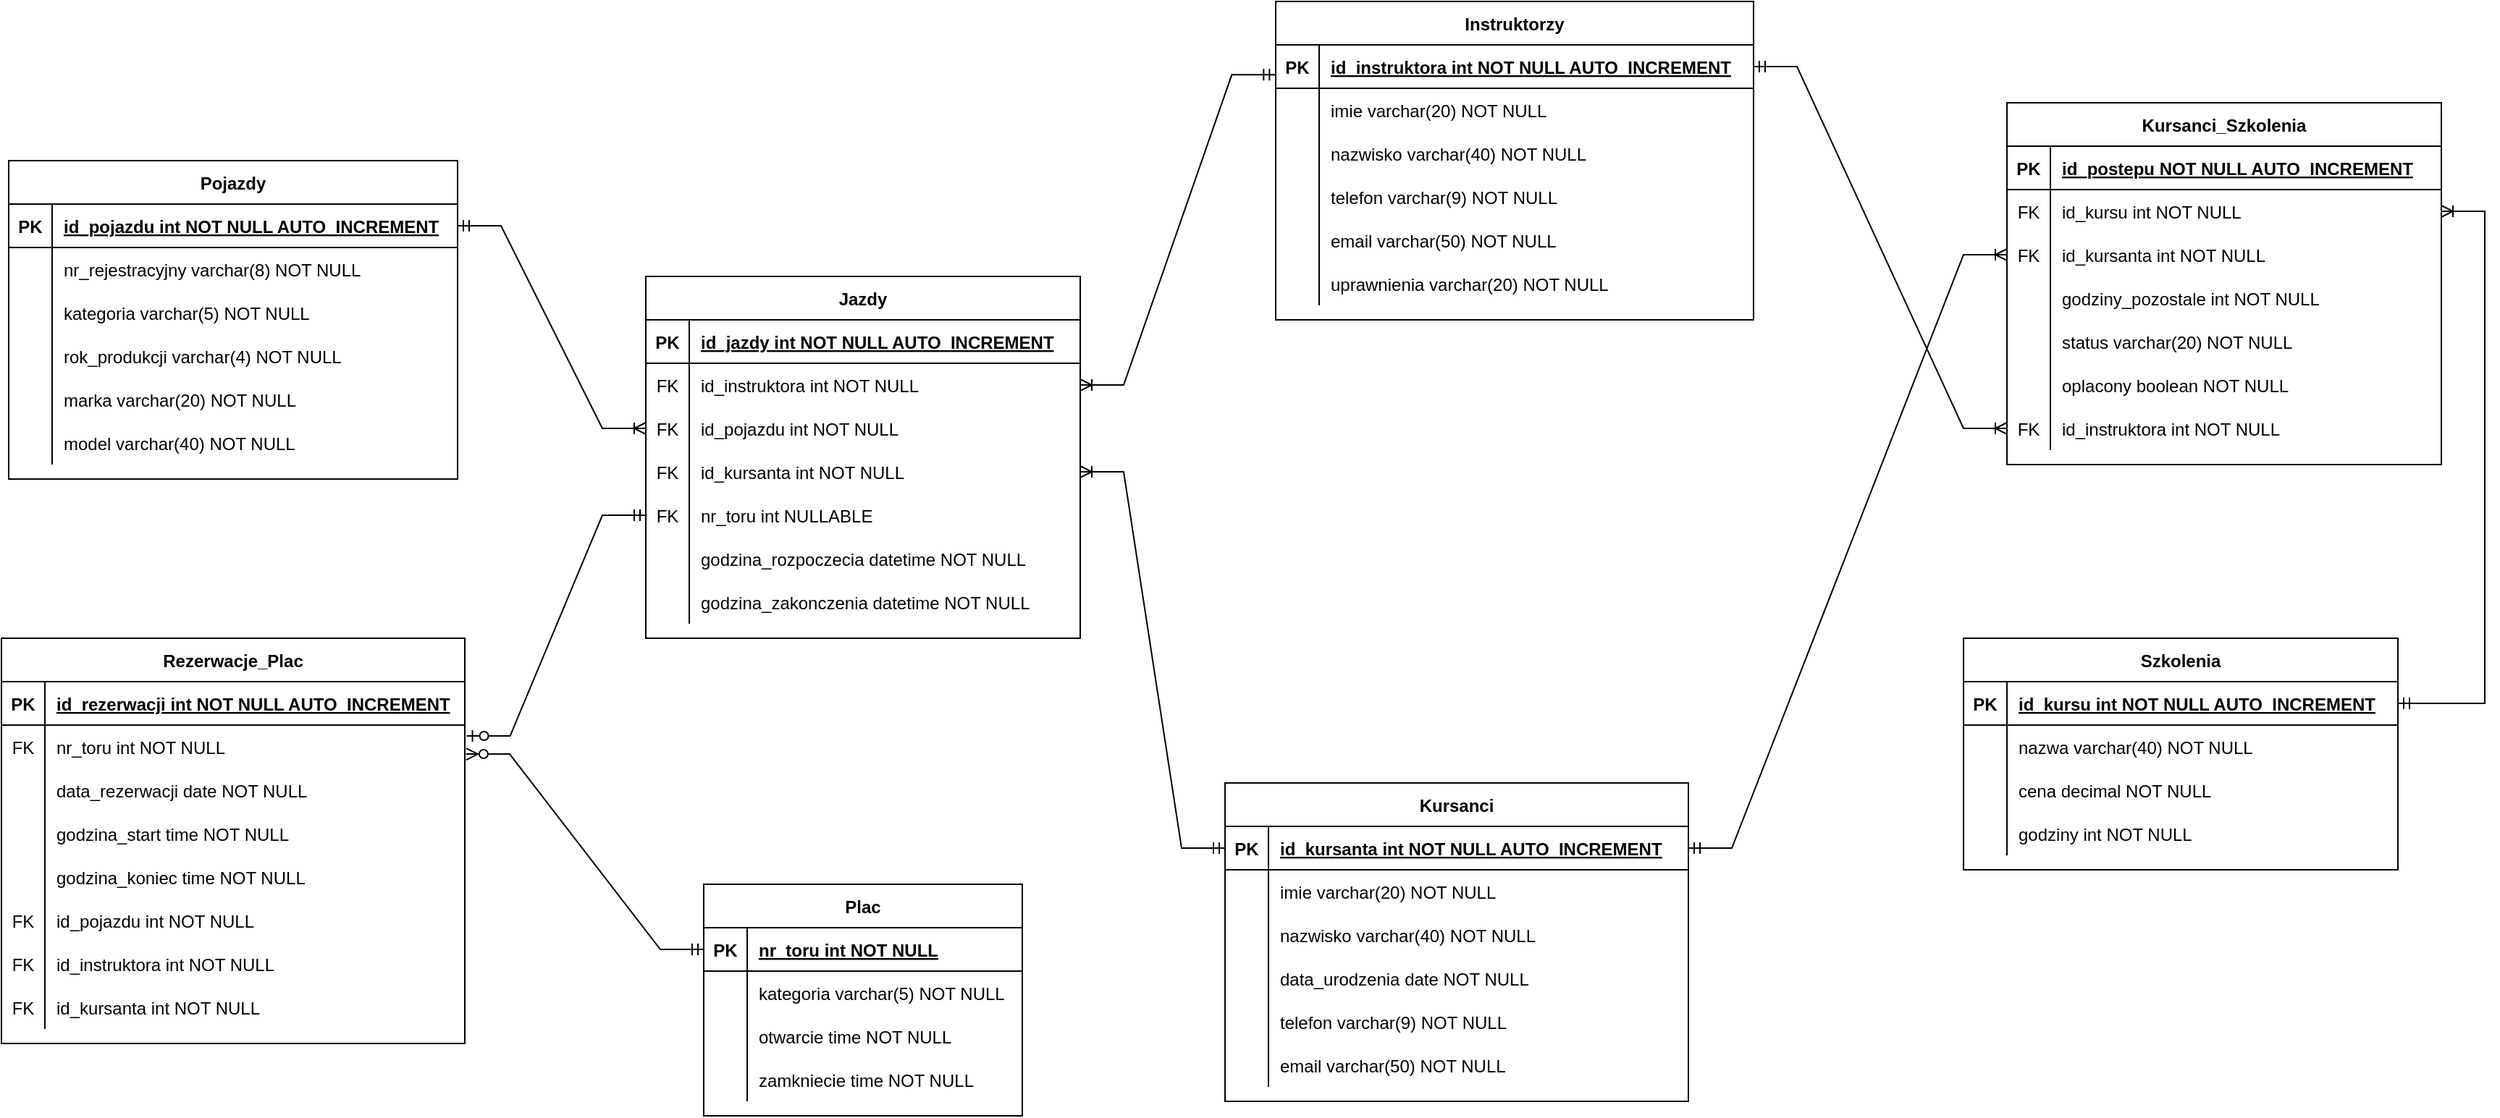 <mxfile version="24.8.3">
  <diagram id="R2lEEEUBdFMjLlhIrx00" name="Page-1">
    <mxGraphModel dx="1850" dy="531" grid="1" gridSize="10" guides="1" tooltips="1" connect="1" arrows="1" fold="1" page="1" pageScale="1" pageWidth="850" pageHeight="1100" math="0" shadow="0" extFonts="Permanent Marker^https://fonts.googleapis.com/css?family=Permanent+Marker">
      <root>
        <mxCell id="0" />
        <mxCell id="1" parent="0" />
        <mxCell id="C-vyLk0tnHw3VtMMgP7b-23" value="Instruktorzy" style="shape=table;startSize=30;container=1;collapsible=1;childLayout=tableLayout;fixedRows=1;rowLines=0;fontStyle=1;align=center;resizeLast=1;" parent="1" vertex="1">
          <mxGeometry x="235" y="60" width="330" height="220" as="geometry" />
        </mxCell>
        <mxCell id="C-vyLk0tnHw3VtMMgP7b-24" value="" style="shape=partialRectangle;collapsible=0;dropTarget=0;pointerEvents=0;fillColor=none;points=[[0,0.5],[1,0.5]];portConstraint=eastwest;top=0;left=0;right=0;bottom=1;" parent="C-vyLk0tnHw3VtMMgP7b-23" vertex="1">
          <mxGeometry y="30" width="330" height="30" as="geometry" />
        </mxCell>
        <mxCell id="C-vyLk0tnHw3VtMMgP7b-25" value="PK" style="shape=partialRectangle;overflow=hidden;connectable=0;fillColor=none;top=0;left=0;bottom=0;right=0;fontStyle=1;" parent="C-vyLk0tnHw3VtMMgP7b-24" vertex="1">
          <mxGeometry width="30" height="30" as="geometry">
            <mxRectangle width="30" height="30" as="alternateBounds" />
          </mxGeometry>
        </mxCell>
        <mxCell id="C-vyLk0tnHw3VtMMgP7b-26" value="id_instruktora int NOT NULL AUTO_INCREMENT " style="shape=partialRectangle;overflow=hidden;connectable=0;fillColor=none;top=0;left=0;bottom=0;right=0;align=left;spacingLeft=6;fontStyle=5;" parent="C-vyLk0tnHw3VtMMgP7b-24" vertex="1">
          <mxGeometry x="30" width="300" height="30" as="geometry">
            <mxRectangle width="300" height="30" as="alternateBounds" />
          </mxGeometry>
        </mxCell>
        <mxCell id="C-vyLk0tnHw3VtMMgP7b-27" value="" style="shape=partialRectangle;collapsible=0;dropTarget=0;pointerEvents=0;fillColor=none;points=[[0,0.5],[1,0.5]];portConstraint=eastwest;top=0;left=0;right=0;bottom=0;" parent="C-vyLk0tnHw3VtMMgP7b-23" vertex="1">
          <mxGeometry y="60" width="330" height="30" as="geometry" />
        </mxCell>
        <mxCell id="C-vyLk0tnHw3VtMMgP7b-28" value="" style="shape=partialRectangle;overflow=hidden;connectable=0;fillColor=none;top=0;left=0;bottom=0;right=0;" parent="C-vyLk0tnHw3VtMMgP7b-27" vertex="1">
          <mxGeometry width="30" height="30" as="geometry">
            <mxRectangle width="30" height="30" as="alternateBounds" />
          </mxGeometry>
        </mxCell>
        <mxCell id="C-vyLk0tnHw3VtMMgP7b-29" value="imie varchar(20) NOT NULL" style="shape=partialRectangle;overflow=hidden;connectable=0;fillColor=none;top=0;left=0;bottom=0;right=0;align=left;spacingLeft=6;" parent="C-vyLk0tnHw3VtMMgP7b-27" vertex="1">
          <mxGeometry x="30" width="300" height="30" as="geometry">
            <mxRectangle width="300" height="30" as="alternateBounds" />
          </mxGeometry>
        </mxCell>
        <mxCell id="VXs7Pk9CxohiowLtI-xH-1" style="shape=partialRectangle;collapsible=0;dropTarget=0;pointerEvents=0;fillColor=none;points=[[0,0.5],[1,0.5]];portConstraint=eastwest;top=0;left=0;right=0;bottom=0;" parent="C-vyLk0tnHw3VtMMgP7b-23" vertex="1">
          <mxGeometry y="90" width="330" height="30" as="geometry" />
        </mxCell>
        <mxCell id="VXs7Pk9CxohiowLtI-xH-2" style="shape=partialRectangle;overflow=hidden;connectable=0;fillColor=none;top=0;left=0;bottom=0;right=0;" parent="VXs7Pk9CxohiowLtI-xH-1" vertex="1">
          <mxGeometry width="30" height="30" as="geometry">
            <mxRectangle width="30" height="30" as="alternateBounds" />
          </mxGeometry>
        </mxCell>
        <mxCell id="VXs7Pk9CxohiowLtI-xH-3" value="nazwisko varchar(40) NOT NULL" style="shape=partialRectangle;overflow=hidden;connectable=0;fillColor=none;top=0;left=0;bottom=0;right=0;align=left;spacingLeft=6;" parent="VXs7Pk9CxohiowLtI-xH-1" vertex="1">
          <mxGeometry x="30" width="300" height="30" as="geometry">
            <mxRectangle width="300" height="30" as="alternateBounds" />
          </mxGeometry>
        </mxCell>
        <mxCell id="VXs7Pk9CxohiowLtI-xH-4" style="shape=partialRectangle;collapsible=0;dropTarget=0;pointerEvents=0;fillColor=none;points=[[0,0.5],[1,0.5]];portConstraint=eastwest;top=0;left=0;right=0;bottom=0;" parent="C-vyLk0tnHw3VtMMgP7b-23" vertex="1">
          <mxGeometry y="120" width="330" height="30" as="geometry" />
        </mxCell>
        <mxCell id="VXs7Pk9CxohiowLtI-xH-5" style="shape=partialRectangle;overflow=hidden;connectable=0;fillColor=none;top=0;left=0;bottom=0;right=0;" parent="VXs7Pk9CxohiowLtI-xH-4" vertex="1">
          <mxGeometry width="30" height="30" as="geometry">
            <mxRectangle width="30" height="30" as="alternateBounds" />
          </mxGeometry>
        </mxCell>
        <mxCell id="VXs7Pk9CxohiowLtI-xH-6" value="telefon varchar(9) NOT NULL" style="shape=partialRectangle;overflow=hidden;connectable=0;fillColor=none;top=0;left=0;bottom=0;right=0;align=left;spacingLeft=6;" parent="VXs7Pk9CxohiowLtI-xH-4" vertex="1">
          <mxGeometry x="30" width="300" height="30" as="geometry">
            <mxRectangle width="300" height="30" as="alternateBounds" />
          </mxGeometry>
        </mxCell>
        <mxCell id="VXs7Pk9CxohiowLtI-xH-7" style="shape=partialRectangle;collapsible=0;dropTarget=0;pointerEvents=0;fillColor=none;points=[[0,0.5],[1,0.5]];portConstraint=eastwest;top=0;left=0;right=0;bottom=0;" parent="C-vyLk0tnHw3VtMMgP7b-23" vertex="1">
          <mxGeometry y="150" width="330" height="30" as="geometry" />
        </mxCell>
        <mxCell id="VXs7Pk9CxohiowLtI-xH-8" style="shape=partialRectangle;overflow=hidden;connectable=0;fillColor=none;top=0;left=0;bottom=0;right=0;" parent="VXs7Pk9CxohiowLtI-xH-7" vertex="1">
          <mxGeometry width="30" height="30" as="geometry">
            <mxRectangle width="30" height="30" as="alternateBounds" />
          </mxGeometry>
        </mxCell>
        <mxCell id="VXs7Pk9CxohiowLtI-xH-9" value="email varchar(50) NOT NULL" style="shape=partialRectangle;overflow=hidden;connectable=0;fillColor=none;top=0;left=0;bottom=0;right=0;align=left;spacingLeft=6;" parent="VXs7Pk9CxohiowLtI-xH-7" vertex="1">
          <mxGeometry x="30" width="300" height="30" as="geometry">
            <mxRectangle width="300" height="30" as="alternateBounds" />
          </mxGeometry>
        </mxCell>
        <mxCell id="VXs7Pk9CxohiowLtI-xH-10" style="shape=partialRectangle;collapsible=0;dropTarget=0;pointerEvents=0;fillColor=none;points=[[0,0.5],[1,0.5]];portConstraint=eastwest;top=0;left=0;right=0;bottom=0;" parent="C-vyLk0tnHw3VtMMgP7b-23" vertex="1">
          <mxGeometry y="180" width="330" height="30" as="geometry" />
        </mxCell>
        <mxCell id="VXs7Pk9CxohiowLtI-xH-11" style="shape=partialRectangle;overflow=hidden;connectable=0;fillColor=none;top=0;left=0;bottom=0;right=0;" parent="VXs7Pk9CxohiowLtI-xH-10" vertex="1">
          <mxGeometry width="30" height="30" as="geometry">
            <mxRectangle width="30" height="30" as="alternateBounds" />
          </mxGeometry>
        </mxCell>
        <mxCell id="VXs7Pk9CxohiowLtI-xH-12" value="uprawnienia varchar(20) NOT NULL" style="shape=partialRectangle;overflow=hidden;connectable=0;fillColor=none;top=0;left=0;bottom=0;right=0;align=left;spacingLeft=6;" parent="VXs7Pk9CxohiowLtI-xH-10" vertex="1">
          <mxGeometry x="30" width="300" height="30" as="geometry">
            <mxRectangle width="300" height="30" as="alternateBounds" />
          </mxGeometry>
        </mxCell>
        <mxCell id="VXs7Pk9CxohiowLtI-xH-16" value="Kursanci" style="shape=table;startSize=30;container=1;collapsible=1;childLayout=tableLayout;fixedRows=1;rowLines=0;fontStyle=1;align=center;resizeLast=1;" parent="1" vertex="1">
          <mxGeometry x="200" y="600" width="320" height="220" as="geometry" />
        </mxCell>
        <mxCell id="VXs7Pk9CxohiowLtI-xH-17" value="" style="shape=partialRectangle;collapsible=0;dropTarget=0;pointerEvents=0;fillColor=none;points=[[0,0.5],[1,0.5]];portConstraint=eastwest;top=0;left=0;right=0;bottom=1;" parent="VXs7Pk9CxohiowLtI-xH-16" vertex="1">
          <mxGeometry y="30" width="320" height="30" as="geometry" />
        </mxCell>
        <mxCell id="VXs7Pk9CxohiowLtI-xH-18" value="PK" style="shape=partialRectangle;overflow=hidden;connectable=0;fillColor=none;top=0;left=0;bottom=0;right=0;fontStyle=1;" parent="VXs7Pk9CxohiowLtI-xH-17" vertex="1">
          <mxGeometry width="30" height="30" as="geometry">
            <mxRectangle width="30" height="30" as="alternateBounds" />
          </mxGeometry>
        </mxCell>
        <mxCell id="VXs7Pk9CxohiowLtI-xH-19" value="id_kursanta int NOT NULL AUTO_INCREMENT " style="shape=partialRectangle;overflow=hidden;connectable=0;fillColor=none;top=0;left=0;bottom=0;right=0;align=left;spacingLeft=6;fontStyle=5;" parent="VXs7Pk9CxohiowLtI-xH-17" vertex="1">
          <mxGeometry x="30" width="290" height="30" as="geometry">
            <mxRectangle width="290" height="30" as="alternateBounds" />
          </mxGeometry>
        </mxCell>
        <mxCell id="VXs7Pk9CxohiowLtI-xH-20" value="" style="shape=partialRectangle;collapsible=0;dropTarget=0;pointerEvents=0;fillColor=none;points=[[0,0.5],[1,0.5]];portConstraint=eastwest;top=0;left=0;right=0;bottom=0;" parent="VXs7Pk9CxohiowLtI-xH-16" vertex="1">
          <mxGeometry y="60" width="320" height="30" as="geometry" />
        </mxCell>
        <mxCell id="VXs7Pk9CxohiowLtI-xH-21" value="" style="shape=partialRectangle;overflow=hidden;connectable=0;fillColor=none;top=0;left=0;bottom=0;right=0;" parent="VXs7Pk9CxohiowLtI-xH-20" vertex="1">
          <mxGeometry width="30" height="30" as="geometry">
            <mxRectangle width="30" height="30" as="alternateBounds" />
          </mxGeometry>
        </mxCell>
        <mxCell id="VXs7Pk9CxohiowLtI-xH-22" value="imie varchar(20) NOT NULL" style="shape=partialRectangle;overflow=hidden;connectable=0;fillColor=none;top=0;left=0;bottom=0;right=0;align=left;spacingLeft=6;" parent="VXs7Pk9CxohiowLtI-xH-20" vertex="1">
          <mxGeometry x="30" width="290" height="30" as="geometry">
            <mxRectangle width="290" height="30" as="alternateBounds" />
          </mxGeometry>
        </mxCell>
        <mxCell id="VXs7Pk9CxohiowLtI-xH-23" style="shape=partialRectangle;collapsible=0;dropTarget=0;pointerEvents=0;fillColor=none;points=[[0,0.5],[1,0.5]];portConstraint=eastwest;top=0;left=0;right=0;bottom=0;" parent="VXs7Pk9CxohiowLtI-xH-16" vertex="1">
          <mxGeometry y="90" width="320" height="30" as="geometry" />
        </mxCell>
        <mxCell id="VXs7Pk9CxohiowLtI-xH-24" style="shape=partialRectangle;overflow=hidden;connectable=0;fillColor=none;top=0;left=0;bottom=0;right=0;" parent="VXs7Pk9CxohiowLtI-xH-23" vertex="1">
          <mxGeometry width="30" height="30" as="geometry">
            <mxRectangle width="30" height="30" as="alternateBounds" />
          </mxGeometry>
        </mxCell>
        <mxCell id="VXs7Pk9CxohiowLtI-xH-25" value="nazwisko varchar(40) NOT NULL" style="shape=partialRectangle;overflow=hidden;connectable=0;fillColor=none;top=0;left=0;bottom=0;right=0;align=left;spacingLeft=6;" parent="VXs7Pk9CxohiowLtI-xH-23" vertex="1">
          <mxGeometry x="30" width="290" height="30" as="geometry">
            <mxRectangle width="290" height="30" as="alternateBounds" />
          </mxGeometry>
        </mxCell>
        <mxCell id="VXs7Pk9CxohiowLtI-xH-26" style="shape=partialRectangle;collapsible=0;dropTarget=0;pointerEvents=0;fillColor=none;points=[[0,0.5],[1,0.5]];portConstraint=eastwest;top=0;left=0;right=0;bottom=0;" parent="VXs7Pk9CxohiowLtI-xH-16" vertex="1">
          <mxGeometry y="120" width="320" height="30" as="geometry" />
        </mxCell>
        <mxCell id="VXs7Pk9CxohiowLtI-xH-27" style="shape=partialRectangle;overflow=hidden;connectable=0;fillColor=none;top=0;left=0;bottom=0;right=0;" parent="VXs7Pk9CxohiowLtI-xH-26" vertex="1">
          <mxGeometry width="30" height="30" as="geometry">
            <mxRectangle width="30" height="30" as="alternateBounds" />
          </mxGeometry>
        </mxCell>
        <mxCell id="VXs7Pk9CxohiowLtI-xH-28" value="data_urodzenia date NOT NULL" style="shape=partialRectangle;overflow=hidden;connectable=0;fillColor=none;top=0;left=0;bottom=0;right=0;align=left;spacingLeft=6;" parent="VXs7Pk9CxohiowLtI-xH-26" vertex="1">
          <mxGeometry x="30" width="290" height="30" as="geometry">
            <mxRectangle width="290" height="30" as="alternateBounds" />
          </mxGeometry>
        </mxCell>
        <mxCell id="VXs7Pk9CxohiowLtI-xH-29" style="shape=partialRectangle;collapsible=0;dropTarget=0;pointerEvents=0;fillColor=none;points=[[0,0.5],[1,0.5]];portConstraint=eastwest;top=0;left=0;right=0;bottom=0;" parent="VXs7Pk9CxohiowLtI-xH-16" vertex="1">
          <mxGeometry y="150" width="320" height="30" as="geometry" />
        </mxCell>
        <mxCell id="VXs7Pk9CxohiowLtI-xH-30" style="shape=partialRectangle;overflow=hidden;connectable=0;fillColor=none;top=0;left=0;bottom=0;right=0;" parent="VXs7Pk9CxohiowLtI-xH-29" vertex="1">
          <mxGeometry width="30" height="30" as="geometry">
            <mxRectangle width="30" height="30" as="alternateBounds" />
          </mxGeometry>
        </mxCell>
        <mxCell id="VXs7Pk9CxohiowLtI-xH-31" value="telefon varchar(9) NOT NULL" style="shape=partialRectangle;overflow=hidden;connectable=0;fillColor=none;top=0;left=0;bottom=0;right=0;align=left;spacingLeft=6;" parent="VXs7Pk9CxohiowLtI-xH-29" vertex="1">
          <mxGeometry x="30" width="290" height="30" as="geometry">
            <mxRectangle width="290" height="30" as="alternateBounds" />
          </mxGeometry>
        </mxCell>
        <mxCell id="VXs7Pk9CxohiowLtI-xH-32" style="shape=partialRectangle;collapsible=0;dropTarget=0;pointerEvents=0;fillColor=none;points=[[0,0.5],[1,0.5]];portConstraint=eastwest;top=0;left=0;right=0;bottom=0;" parent="VXs7Pk9CxohiowLtI-xH-16" vertex="1">
          <mxGeometry y="180" width="320" height="30" as="geometry" />
        </mxCell>
        <mxCell id="VXs7Pk9CxohiowLtI-xH-33" style="shape=partialRectangle;overflow=hidden;connectable=0;fillColor=none;top=0;left=0;bottom=0;right=0;" parent="VXs7Pk9CxohiowLtI-xH-32" vertex="1">
          <mxGeometry width="30" height="30" as="geometry">
            <mxRectangle width="30" height="30" as="alternateBounds" />
          </mxGeometry>
        </mxCell>
        <mxCell id="VXs7Pk9CxohiowLtI-xH-34" value="email varchar(50) NOT NULL" style="shape=partialRectangle;overflow=hidden;connectable=0;fillColor=none;top=0;left=0;bottom=0;right=0;align=left;spacingLeft=6;" parent="VXs7Pk9CxohiowLtI-xH-32" vertex="1">
          <mxGeometry x="30" width="290" height="30" as="geometry">
            <mxRectangle width="290" height="30" as="alternateBounds" />
          </mxGeometry>
        </mxCell>
        <mxCell id="VXs7Pk9CxohiowLtI-xH-35" value="Pojazdy" style="shape=table;startSize=30;container=1;collapsible=1;childLayout=tableLayout;fixedRows=1;rowLines=0;fontStyle=1;align=center;resizeLast=1;" parent="1" vertex="1">
          <mxGeometry x="-640" y="170" width="310" height="220" as="geometry" />
        </mxCell>
        <mxCell id="VXs7Pk9CxohiowLtI-xH-36" value="" style="shape=partialRectangle;collapsible=0;dropTarget=0;pointerEvents=0;fillColor=none;points=[[0,0.5],[1,0.5]];portConstraint=eastwest;top=0;left=0;right=0;bottom=1;" parent="VXs7Pk9CxohiowLtI-xH-35" vertex="1">
          <mxGeometry y="30" width="310" height="30" as="geometry" />
        </mxCell>
        <mxCell id="VXs7Pk9CxohiowLtI-xH-37" value="PK" style="shape=partialRectangle;overflow=hidden;connectable=0;fillColor=none;top=0;left=0;bottom=0;right=0;fontStyle=1;" parent="VXs7Pk9CxohiowLtI-xH-36" vertex="1">
          <mxGeometry width="30" height="30" as="geometry">
            <mxRectangle width="30" height="30" as="alternateBounds" />
          </mxGeometry>
        </mxCell>
        <mxCell id="VXs7Pk9CxohiowLtI-xH-38" value="id_pojazdu int NOT NULL AUTO_INCREMENT " style="shape=partialRectangle;overflow=hidden;connectable=0;fillColor=none;top=0;left=0;bottom=0;right=0;align=left;spacingLeft=6;fontStyle=5;" parent="VXs7Pk9CxohiowLtI-xH-36" vertex="1">
          <mxGeometry x="30" width="280" height="30" as="geometry">
            <mxRectangle width="280" height="30" as="alternateBounds" />
          </mxGeometry>
        </mxCell>
        <mxCell id="VXs7Pk9CxohiowLtI-xH-39" value="" style="shape=partialRectangle;collapsible=0;dropTarget=0;pointerEvents=0;fillColor=none;points=[[0,0.5],[1,0.5]];portConstraint=eastwest;top=0;left=0;right=0;bottom=0;" parent="VXs7Pk9CxohiowLtI-xH-35" vertex="1">
          <mxGeometry y="60" width="310" height="30" as="geometry" />
        </mxCell>
        <mxCell id="VXs7Pk9CxohiowLtI-xH-40" value="" style="shape=partialRectangle;overflow=hidden;connectable=0;fillColor=none;top=0;left=0;bottom=0;right=0;" parent="VXs7Pk9CxohiowLtI-xH-39" vertex="1">
          <mxGeometry width="30" height="30" as="geometry">
            <mxRectangle width="30" height="30" as="alternateBounds" />
          </mxGeometry>
        </mxCell>
        <mxCell id="VXs7Pk9CxohiowLtI-xH-41" value="nr_rejestracyjny varchar(8) NOT NULL" style="shape=partialRectangle;overflow=hidden;connectable=0;fillColor=none;top=0;left=0;bottom=0;right=0;align=left;spacingLeft=6;" parent="VXs7Pk9CxohiowLtI-xH-39" vertex="1">
          <mxGeometry x="30" width="280" height="30" as="geometry">
            <mxRectangle width="280" height="30" as="alternateBounds" />
          </mxGeometry>
        </mxCell>
        <mxCell id="VXs7Pk9CxohiowLtI-xH-42" style="shape=partialRectangle;collapsible=0;dropTarget=0;pointerEvents=0;fillColor=none;points=[[0,0.5],[1,0.5]];portConstraint=eastwest;top=0;left=0;right=0;bottom=0;" parent="VXs7Pk9CxohiowLtI-xH-35" vertex="1">
          <mxGeometry y="90" width="310" height="30" as="geometry" />
        </mxCell>
        <mxCell id="VXs7Pk9CxohiowLtI-xH-43" style="shape=partialRectangle;overflow=hidden;connectable=0;fillColor=none;top=0;left=0;bottom=0;right=0;" parent="VXs7Pk9CxohiowLtI-xH-42" vertex="1">
          <mxGeometry width="30" height="30" as="geometry">
            <mxRectangle width="30" height="30" as="alternateBounds" />
          </mxGeometry>
        </mxCell>
        <mxCell id="VXs7Pk9CxohiowLtI-xH-44" value="kategoria varchar(5) NOT NULL" style="shape=partialRectangle;overflow=hidden;connectable=0;fillColor=none;top=0;left=0;bottom=0;right=0;align=left;spacingLeft=6;" parent="VXs7Pk9CxohiowLtI-xH-42" vertex="1">
          <mxGeometry x="30" width="280" height="30" as="geometry">
            <mxRectangle width="280" height="30" as="alternateBounds" />
          </mxGeometry>
        </mxCell>
        <mxCell id="VXs7Pk9CxohiowLtI-xH-45" style="shape=partialRectangle;collapsible=0;dropTarget=0;pointerEvents=0;fillColor=none;points=[[0,0.5],[1,0.5]];portConstraint=eastwest;top=0;left=0;right=0;bottom=0;" parent="VXs7Pk9CxohiowLtI-xH-35" vertex="1">
          <mxGeometry y="120" width="310" height="30" as="geometry" />
        </mxCell>
        <mxCell id="VXs7Pk9CxohiowLtI-xH-46" style="shape=partialRectangle;overflow=hidden;connectable=0;fillColor=none;top=0;left=0;bottom=0;right=0;" parent="VXs7Pk9CxohiowLtI-xH-45" vertex="1">
          <mxGeometry width="30" height="30" as="geometry">
            <mxRectangle width="30" height="30" as="alternateBounds" />
          </mxGeometry>
        </mxCell>
        <mxCell id="VXs7Pk9CxohiowLtI-xH-47" value="rok_produkcji varchar(4) NOT NULL" style="shape=partialRectangle;overflow=hidden;connectable=0;fillColor=none;top=0;left=0;bottom=0;right=0;align=left;spacingLeft=6;" parent="VXs7Pk9CxohiowLtI-xH-45" vertex="1">
          <mxGeometry x="30" width="280" height="30" as="geometry">
            <mxRectangle width="280" height="30" as="alternateBounds" />
          </mxGeometry>
        </mxCell>
        <mxCell id="VXs7Pk9CxohiowLtI-xH-48" style="shape=partialRectangle;collapsible=0;dropTarget=0;pointerEvents=0;fillColor=none;points=[[0,0.5],[1,0.5]];portConstraint=eastwest;top=0;left=0;right=0;bottom=0;" parent="VXs7Pk9CxohiowLtI-xH-35" vertex="1">
          <mxGeometry y="150" width="310" height="30" as="geometry" />
        </mxCell>
        <mxCell id="VXs7Pk9CxohiowLtI-xH-49" style="shape=partialRectangle;overflow=hidden;connectable=0;fillColor=none;top=0;left=0;bottom=0;right=0;" parent="VXs7Pk9CxohiowLtI-xH-48" vertex="1">
          <mxGeometry width="30" height="30" as="geometry">
            <mxRectangle width="30" height="30" as="alternateBounds" />
          </mxGeometry>
        </mxCell>
        <mxCell id="VXs7Pk9CxohiowLtI-xH-50" value="marka varchar(20) NOT NULL" style="shape=partialRectangle;overflow=hidden;connectable=0;fillColor=none;top=0;left=0;bottom=0;right=0;align=left;spacingLeft=6;" parent="VXs7Pk9CxohiowLtI-xH-48" vertex="1">
          <mxGeometry x="30" width="280" height="30" as="geometry">
            <mxRectangle width="280" height="30" as="alternateBounds" />
          </mxGeometry>
        </mxCell>
        <mxCell id="VXs7Pk9CxohiowLtI-xH-51" style="shape=partialRectangle;collapsible=0;dropTarget=0;pointerEvents=0;fillColor=none;points=[[0,0.5],[1,0.5]];portConstraint=eastwest;top=0;left=0;right=0;bottom=0;" parent="VXs7Pk9CxohiowLtI-xH-35" vertex="1">
          <mxGeometry y="180" width="310" height="30" as="geometry" />
        </mxCell>
        <mxCell id="VXs7Pk9CxohiowLtI-xH-52" style="shape=partialRectangle;overflow=hidden;connectable=0;fillColor=none;top=0;left=0;bottom=0;right=0;" parent="VXs7Pk9CxohiowLtI-xH-51" vertex="1">
          <mxGeometry width="30" height="30" as="geometry">
            <mxRectangle width="30" height="30" as="alternateBounds" />
          </mxGeometry>
        </mxCell>
        <mxCell id="VXs7Pk9CxohiowLtI-xH-53" value="model varchar(40) NOT NULL" style="shape=partialRectangle;overflow=hidden;connectable=0;fillColor=none;top=0;left=0;bottom=0;right=0;align=left;spacingLeft=6;" parent="VXs7Pk9CxohiowLtI-xH-51" vertex="1">
          <mxGeometry x="30" width="280" height="30" as="geometry">
            <mxRectangle width="280" height="30" as="alternateBounds" />
          </mxGeometry>
        </mxCell>
        <mxCell id="VXs7Pk9CxohiowLtI-xH-54" value="Plac" style="shape=table;startSize=30;container=1;collapsible=1;childLayout=tableLayout;fixedRows=1;rowLines=0;fontStyle=1;align=center;resizeLast=1;" parent="1" vertex="1">
          <mxGeometry x="-160" y="670" width="220" height="160" as="geometry" />
        </mxCell>
        <mxCell id="VXs7Pk9CxohiowLtI-xH-55" value="" style="shape=partialRectangle;collapsible=0;dropTarget=0;pointerEvents=0;fillColor=none;points=[[0,0.5],[1,0.5]];portConstraint=eastwest;top=0;left=0;right=0;bottom=1;" parent="VXs7Pk9CxohiowLtI-xH-54" vertex="1">
          <mxGeometry y="30" width="220" height="30" as="geometry" />
        </mxCell>
        <mxCell id="VXs7Pk9CxohiowLtI-xH-56" value="PK" style="shape=partialRectangle;overflow=hidden;connectable=0;fillColor=none;top=0;left=0;bottom=0;right=0;fontStyle=1;" parent="VXs7Pk9CxohiowLtI-xH-55" vertex="1">
          <mxGeometry width="30" height="30" as="geometry">
            <mxRectangle width="30" height="30" as="alternateBounds" />
          </mxGeometry>
        </mxCell>
        <mxCell id="VXs7Pk9CxohiowLtI-xH-57" value="nr_toru int NOT NULL" style="shape=partialRectangle;overflow=hidden;connectable=0;fillColor=none;top=0;left=0;bottom=0;right=0;align=left;spacingLeft=6;fontStyle=5;" parent="VXs7Pk9CxohiowLtI-xH-55" vertex="1">
          <mxGeometry x="30" width="190" height="30" as="geometry">
            <mxRectangle width="190" height="30" as="alternateBounds" />
          </mxGeometry>
        </mxCell>
        <mxCell id="VXs7Pk9CxohiowLtI-xH-58" value="" style="shape=partialRectangle;collapsible=0;dropTarget=0;pointerEvents=0;fillColor=none;points=[[0,0.5],[1,0.5]];portConstraint=eastwest;top=0;left=0;right=0;bottom=0;" parent="VXs7Pk9CxohiowLtI-xH-54" vertex="1">
          <mxGeometry y="60" width="220" height="30" as="geometry" />
        </mxCell>
        <mxCell id="VXs7Pk9CxohiowLtI-xH-59" value="" style="shape=partialRectangle;overflow=hidden;connectable=0;fillColor=none;top=0;left=0;bottom=0;right=0;" parent="VXs7Pk9CxohiowLtI-xH-58" vertex="1">
          <mxGeometry width="30" height="30" as="geometry">
            <mxRectangle width="30" height="30" as="alternateBounds" />
          </mxGeometry>
        </mxCell>
        <mxCell id="VXs7Pk9CxohiowLtI-xH-60" value="kategoria varchar(5) NOT NULL" style="shape=partialRectangle;overflow=hidden;connectable=0;fillColor=none;top=0;left=0;bottom=0;right=0;align=left;spacingLeft=6;" parent="VXs7Pk9CxohiowLtI-xH-58" vertex="1">
          <mxGeometry x="30" width="190" height="30" as="geometry">
            <mxRectangle width="190" height="30" as="alternateBounds" />
          </mxGeometry>
        </mxCell>
        <mxCell id="VXs7Pk9CxohiowLtI-xH-61" style="shape=partialRectangle;collapsible=0;dropTarget=0;pointerEvents=0;fillColor=none;points=[[0,0.5],[1,0.5]];portConstraint=eastwest;top=0;left=0;right=0;bottom=0;" parent="VXs7Pk9CxohiowLtI-xH-54" vertex="1">
          <mxGeometry y="90" width="220" height="30" as="geometry" />
        </mxCell>
        <mxCell id="VXs7Pk9CxohiowLtI-xH-62" style="shape=partialRectangle;overflow=hidden;connectable=0;fillColor=none;top=0;left=0;bottom=0;right=0;" parent="VXs7Pk9CxohiowLtI-xH-61" vertex="1">
          <mxGeometry width="30" height="30" as="geometry">
            <mxRectangle width="30" height="30" as="alternateBounds" />
          </mxGeometry>
        </mxCell>
        <mxCell id="VXs7Pk9CxohiowLtI-xH-63" value="otwarcie time NOT NULL" style="shape=partialRectangle;overflow=hidden;connectable=0;fillColor=none;top=0;left=0;bottom=0;right=0;align=left;spacingLeft=6;" parent="VXs7Pk9CxohiowLtI-xH-61" vertex="1">
          <mxGeometry x="30" width="190" height="30" as="geometry">
            <mxRectangle width="190" height="30" as="alternateBounds" />
          </mxGeometry>
        </mxCell>
        <mxCell id="VXs7Pk9CxohiowLtI-xH-64" style="shape=partialRectangle;collapsible=0;dropTarget=0;pointerEvents=0;fillColor=none;points=[[0,0.5],[1,0.5]];portConstraint=eastwest;top=0;left=0;right=0;bottom=0;" parent="VXs7Pk9CxohiowLtI-xH-54" vertex="1">
          <mxGeometry y="120" width="220" height="30" as="geometry" />
        </mxCell>
        <mxCell id="VXs7Pk9CxohiowLtI-xH-65" style="shape=partialRectangle;overflow=hidden;connectable=0;fillColor=none;top=0;left=0;bottom=0;right=0;" parent="VXs7Pk9CxohiowLtI-xH-64" vertex="1">
          <mxGeometry width="30" height="30" as="geometry">
            <mxRectangle width="30" height="30" as="alternateBounds" />
          </mxGeometry>
        </mxCell>
        <mxCell id="VXs7Pk9CxohiowLtI-xH-66" value="zamkniecie time NOT NULL" style="shape=partialRectangle;overflow=hidden;connectable=0;fillColor=none;top=0;left=0;bottom=0;right=0;align=left;spacingLeft=6;" parent="VXs7Pk9CxohiowLtI-xH-64" vertex="1">
          <mxGeometry x="30" width="190" height="30" as="geometry">
            <mxRectangle width="190" height="30" as="alternateBounds" />
          </mxGeometry>
        </mxCell>
        <mxCell id="VXs7Pk9CxohiowLtI-xH-73" value="Szkolenia" style="shape=table;startSize=30;container=1;collapsible=1;childLayout=tableLayout;fixedRows=1;rowLines=0;fontStyle=1;align=center;resizeLast=1;" parent="1" vertex="1">
          <mxGeometry x="710" y="500" width="300" height="160" as="geometry" />
        </mxCell>
        <mxCell id="VXs7Pk9CxohiowLtI-xH-74" value="" style="shape=partialRectangle;collapsible=0;dropTarget=0;pointerEvents=0;fillColor=none;points=[[0,0.5],[1,0.5]];portConstraint=eastwest;top=0;left=0;right=0;bottom=1;" parent="VXs7Pk9CxohiowLtI-xH-73" vertex="1">
          <mxGeometry y="30" width="300" height="30" as="geometry" />
        </mxCell>
        <mxCell id="VXs7Pk9CxohiowLtI-xH-75" value="PK" style="shape=partialRectangle;overflow=hidden;connectable=0;fillColor=none;top=0;left=0;bottom=0;right=0;fontStyle=1;" parent="VXs7Pk9CxohiowLtI-xH-74" vertex="1">
          <mxGeometry width="30" height="30" as="geometry">
            <mxRectangle width="30" height="30" as="alternateBounds" />
          </mxGeometry>
        </mxCell>
        <mxCell id="VXs7Pk9CxohiowLtI-xH-76" value="id_kursu int NOT NULL AUTO_INCREMENT" style="shape=partialRectangle;overflow=hidden;connectable=0;fillColor=none;top=0;left=0;bottom=0;right=0;align=left;spacingLeft=6;fontStyle=5;" parent="VXs7Pk9CxohiowLtI-xH-74" vertex="1">
          <mxGeometry x="30" width="270" height="30" as="geometry">
            <mxRectangle width="270" height="30" as="alternateBounds" />
          </mxGeometry>
        </mxCell>
        <mxCell id="D4XUeP-7N9OhwexnbkrB-1" value="" style="shape=partialRectangle;collapsible=0;dropTarget=0;pointerEvents=0;fillColor=none;points=[[0,0.5],[1,0.5]];portConstraint=eastwest;top=0;left=0;right=0;bottom=0;" parent="VXs7Pk9CxohiowLtI-xH-73" vertex="1">
          <mxGeometry y="60" width="300" height="30" as="geometry" />
        </mxCell>
        <mxCell id="D4XUeP-7N9OhwexnbkrB-2" value="" style="shape=partialRectangle;overflow=hidden;connectable=0;fillColor=none;top=0;left=0;bottom=0;right=0;" parent="D4XUeP-7N9OhwexnbkrB-1" vertex="1">
          <mxGeometry width="30" height="30" as="geometry">
            <mxRectangle width="30" height="30" as="alternateBounds" />
          </mxGeometry>
        </mxCell>
        <mxCell id="D4XUeP-7N9OhwexnbkrB-3" value="nazwa varchar(40) NOT NULL" style="shape=partialRectangle;overflow=hidden;connectable=0;fillColor=none;top=0;left=0;bottom=0;right=0;align=left;spacingLeft=6;" parent="D4XUeP-7N9OhwexnbkrB-1" vertex="1">
          <mxGeometry x="30" width="270" height="30" as="geometry">
            <mxRectangle width="270" height="30" as="alternateBounds" />
          </mxGeometry>
        </mxCell>
        <mxCell id="VXs7Pk9CxohiowLtI-xH-80" style="shape=partialRectangle;collapsible=0;dropTarget=0;pointerEvents=0;fillColor=none;points=[[0,0.5],[1,0.5]];portConstraint=eastwest;top=0;left=0;right=0;bottom=0;" parent="VXs7Pk9CxohiowLtI-xH-73" vertex="1">
          <mxGeometry y="90" width="300" height="30" as="geometry" />
        </mxCell>
        <mxCell id="VXs7Pk9CxohiowLtI-xH-81" style="shape=partialRectangle;overflow=hidden;connectable=0;fillColor=none;top=0;left=0;bottom=0;right=0;" parent="VXs7Pk9CxohiowLtI-xH-80" vertex="1">
          <mxGeometry width="30" height="30" as="geometry">
            <mxRectangle width="30" height="30" as="alternateBounds" />
          </mxGeometry>
        </mxCell>
        <mxCell id="VXs7Pk9CxohiowLtI-xH-82" value="cena decimal NOT NULL" style="shape=partialRectangle;overflow=hidden;connectable=0;fillColor=none;top=0;left=0;bottom=0;right=0;align=left;spacingLeft=6;" parent="VXs7Pk9CxohiowLtI-xH-80" vertex="1">
          <mxGeometry x="30" width="270" height="30" as="geometry">
            <mxRectangle width="270" height="30" as="alternateBounds" />
          </mxGeometry>
        </mxCell>
        <mxCell id="VXs7Pk9CxohiowLtI-xH-83" style="shape=partialRectangle;collapsible=0;dropTarget=0;pointerEvents=0;fillColor=none;points=[[0,0.5],[1,0.5]];portConstraint=eastwest;top=0;left=0;right=0;bottom=0;" parent="VXs7Pk9CxohiowLtI-xH-73" vertex="1">
          <mxGeometry y="120" width="300" height="30" as="geometry" />
        </mxCell>
        <mxCell id="VXs7Pk9CxohiowLtI-xH-84" style="shape=partialRectangle;overflow=hidden;connectable=0;fillColor=none;top=0;left=0;bottom=0;right=0;" parent="VXs7Pk9CxohiowLtI-xH-83" vertex="1">
          <mxGeometry width="30" height="30" as="geometry">
            <mxRectangle width="30" height="30" as="alternateBounds" />
          </mxGeometry>
        </mxCell>
        <mxCell id="VXs7Pk9CxohiowLtI-xH-85" value="godziny int NOT NULL" style="shape=partialRectangle;overflow=hidden;connectable=0;fillColor=none;top=0;left=0;bottom=0;right=0;align=left;spacingLeft=6;" parent="VXs7Pk9CxohiowLtI-xH-83" vertex="1">
          <mxGeometry x="30" width="270" height="30" as="geometry">
            <mxRectangle width="270" height="30" as="alternateBounds" />
          </mxGeometry>
        </mxCell>
        <mxCell id="VXs7Pk9CxohiowLtI-xH-133" value="Rezerwacje_Plac" style="shape=table;startSize=30;container=1;collapsible=1;childLayout=tableLayout;fixedRows=1;rowLines=0;fontStyle=1;align=center;resizeLast=1;" parent="1" vertex="1">
          <mxGeometry x="-645" y="500" width="320" height="280" as="geometry" />
        </mxCell>
        <mxCell id="VXs7Pk9CxohiowLtI-xH-134" value="" style="shape=partialRectangle;collapsible=0;dropTarget=0;pointerEvents=0;fillColor=none;points=[[0,0.5],[1,0.5]];portConstraint=eastwest;top=0;left=0;right=0;bottom=1;" parent="VXs7Pk9CxohiowLtI-xH-133" vertex="1">
          <mxGeometry y="30" width="320" height="30" as="geometry" />
        </mxCell>
        <mxCell id="VXs7Pk9CxohiowLtI-xH-135" value="PK" style="shape=partialRectangle;overflow=hidden;connectable=0;fillColor=none;top=0;left=0;bottom=0;right=0;fontStyle=1;" parent="VXs7Pk9CxohiowLtI-xH-134" vertex="1">
          <mxGeometry width="30" height="30" as="geometry">
            <mxRectangle width="30" height="30" as="alternateBounds" />
          </mxGeometry>
        </mxCell>
        <mxCell id="VXs7Pk9CxohiowLtI-xH-136" value="id_rezerwacji int NOT NULL AUTO_INCREMENT " style="shape=partialRectangle;overflow=hidden;connectable=0;fillColor=none;top=0;left=0;bottom=0;right=0;align=left;spacingLeft=6;fontStyle=5;" parent="VXs7Pk9CxohiowLtI-xH-134" vertex="1">
          <mxGeometry x="30" width="290" height="30" as="geometry">
            <mxRectangle width="290" height="30" as="alternateBounds" />
          </mxGeometry>
        </mxCell>
        <mxCell id="VXs7Pk9CxohiowLtI-xH-137" value="" style="shape=partialRectangle;collapsible=0;dropTarget=0;pointerEvents=0;fillColor=none;points=[[0,0.5],[1,0.5]];portConstraint=eastwest;top=0;left=0;right=0;bottom=0;" parent="VXs7Pk9CxohiowLtI-xH-133" vertex="1">
          <mxGeometry y="60" width="320" height="30" as="geometry" />
        </mxCell>
        <mxCell id="VXs7Pk9CxohiowLtI-xH-138" value="FK" style="shape=partialRectangle;overflow=hidden;connectable=0;fillColor=none;top=0;left=0;bottom=0;right=0;" parent="VXs7Pk9CxohiowLtI-xH-137" vertex="1">
          <mxGeometry width="30" height="30" as="geometry">
            <mxRectangle width="30" height="30" as="alternateBounds" />
          </mxGeometry>
        </mxCell>
        <mxCell id="VXs7Pk9CxohiowLtI-xH-139" value="nr_toru int NOT NULL" style="shape=partialRectangle;overflow=hidden;connectable=0;fillColor=none;top=0;left=0;bottom=0;right=0;align=left;spacingLeft=6;" parent="VXs7Pk9CxohiowLtI-xH-137" vertex="1">
          <mxGeometry x="30" width="290" height="30" as="geometry">
            <mxRectangle width="290" height="30" as="alternateBounds" />
          </mxGeometry>
        </mxCell>
        <mxCell id="VXs7Pk9CxohiowLtI-xH-140" style="shape=partialRectangle;collapsible=0;dropTarget=0;pointerEvents=0;fillColor=none;points=[[0,0.5],[1,0.5]];portConstraint=eastwest;top=0;left=0;right=0;bottom=0;" parent="VXs7Pk9CxohiowLtI-xH-133" vertex="1">
          <mxGeometry y="90" width="320" height="30" as="geometry" />
        </mxCell>
        <mxCell id="VXs7Pk9CxohiowLtI-xH-141" style="shape=partialRectangle;overflow=hidden;connectable=0;fillColor=none;top=0;left=0;bottom=0;right=0;" parent="VXs7Pk9CxohiowLtI-xH-140" vertex="1">
          <mxGeometry width="30" height="30" as="geometry">
            <mxRectangle width="30" height="30" as="alternateBounds" />
          </mxGeometry>
        </mxCell>
        <mxCell id="VXs7Pk9CxohiowLtI-xH-142" value="data_rezerwacji date NOT NULL" style="shape=partialRectangle;overflow=hidden;connectable=0;fillColor=none;top=0;left=0;bottom=0;right=0;align=left;spacingLeft=6;" parent="VXs7Pk9CxohiowLtI-xH-140" vertex="1">
          <mxGeometry x="30" width="290" height="30" as="geometry">
            <mxRectangle width="290" height="30" as="alternateBounds" />
          </mxGeometry>
        </mxCell>
        <mxCell id="VXs7Pk9CxohiowLtI-xH-143" style="shape=partialRectangle;collapsible=0;dropTarget=0;pointerEvents=0;fillColor=none;points=[[0,0.5],[1,0.5]];portConstraint=eastwest;top=0;left=0;right=0;bottom=0;" parent="VXs7Pk9CxohiowLtI-xH-133" vertex="1">
          <mxGeometry y="120" width="320" height="30" as="geometry" />
        </mxCell>
        <mxCell id="VXs7Pk9CxohiowLtI-xH-144" style="shape=partialRectangle;overflow=hidden;connectable=0;fillColor=none;top=0;left=0;bottom=0;right=0;" parent="VXs7Pk9CxohiowLtI-xH-143" vertex="1">
          <mxGeometry width="30" height="30" as="geometry">
            <mxRectangle width="30" height="30" as="alternateBounds" />
          </mxGeometry>
        </mxCell>
        <mxCell id="VXs7Pk9CxohiowLtI-xH-145" value="godzina_start time NOT NULL" style="shape=partialRectangle;overflow=hidden;connectable=0;fillColor=none;top=0;left=0;bottom=0;right=0;align=left;spacingLeft=6;" parent="VXs7Pk9CxohiowLtI-xH-143" vertex="1">
          <mxGeometry x="30" width="290" height="30" as="geometry">
            <mxRectangle width="290" height="30" as="alternateBounds" />
          </mxGeometry>
        </mxCell>
        <mxCell id="VXs7Pk9CxohiowLtI-xH-146" style="shape=partialRectangle;collapsible=0;dropTarget=0;pointerEvents=0;fillColor=none;points=[[0,0.5],[1,0.5]];portConstraint=eastwest;top=0;left=0;right=0;bottom=0;" parent="VXs7Pk9CxohiowLtI-xH-133" vertex="1">
          <mxGeometry y="150" width="320" height="30" as="geometry" />
        </mxCell>
        <mxCell id="VXs7Pk9CxohiowLtI-xH-147" style="shape=partialRectangle;overflow=hidden;connectable=0;fillColor=none;top=0;left=0;bottom=0;right=0;" parent="VXs7Pk9CxohiowLtI-xH-146" vertex="1">
          <mxGeometry width="30" height="30" as="geometry">
            <mxRectangle width="30" height="30" as="alternateBounds" />
          </mxGeometry>
        </mxCell>
        <mxCell id="VXs7Pk9CxohiowLtI-xH-148" value="godzina_koniec time NOT NULL" style="shape=partialRectangle;overflow=hidden;connectable=0;fillColor=none;top=0;left=0;bottom=0;right=0;align=left;spacingLeft=6;" parent="VXs7Pk9CxohiowLtI-xH-146" vertex="1">
          <mxGeometry x="30" width="290" height="30" as="geometry">
            <mxRectangle width="290" height="30" as="alternateBounds" />
          </mxGeometry>
        </mxCell>
        <mxCell id="VXs7Pk9CxohiowLtI-xH-149" style="shape=partialRectangle;collapsible=0;dropTarget=0;pointerEvents=0;fillColor=none;points=[[0,0.5],[1,0.5]];portConstraint=eastwest;top=0;left=0;right=0;bottom=0;" parent="VXs7Pk9CxohiowLtI-xH-133" vertex="1">
          <mxGeometry y="180" width="320" height="30" as="geometry" />
        </mxCell>
        <mxCell id="VXs7Pk9CxohiowLtI-xH-150" value="FK" style="shape=partialRectangle;overflow=hidden;connectable=0;fillColor=none;top=0;left=0;bottom=0;right=0;" parent="VXs7Pk9CxohiowLtI-xH-149" vertex="1">
          <mxGeometry width="30" height="30" as="geometry">
            <mxRectangle width="30" height="30" as="alternateBounds" />
          </mxGeometry>
        </mxCell>
        <mxCell id="VXs7Pk9CxohiowLtI-xH-151" value="id_pojazdu int NOT NULL" style="shape=partialRectangle;overflow=hidden;connectable=0;fillColor=none;top=0;left=0;bottom=0;right=0;align=left;spacingLeft=6;" parent="VXs7Pk9CxohiowLtI-xH-149" vertex="1">
          <mxGeometry x="30" width="290" height="30" as="geometry">
            <mxRectangle width="290" height="30" as="alternateBounds" />
          </mxGeometry>
        </mxCell>
        <mxCell id="VXs7Pk9CxohiowLtI-xH-152" style="shape=partialRectangle;collapsible=0;dropTarget=0;pointerEvents=0;fillColor=none;points=[[0,0.5],[1,0.5]];portConstraint=eastwest;top=0;left=0;right=0;bottom=0;" parent="VXs7Pk9CxohiowLtI-xH-133" vertex="1">
          <mxGeometry y="210" width="320" height="30" as="geometry" />
        </mxCell>
        <mxCell id="VXs7Pk9CxohiowLtI-xH-153" value="FK" style="shape=partialRectangle;overflow=hidden;connectable=0;fillColor=none;top=0;left=0;bottom=0;right=0;" parent="VXs7Pk9CxohiowLtI-xH-152" vertex="1">
          <mxGeometry width="30" height="30" as="geometry">
            <mxRectangle width="30" height="30" as="alternateBounds" />
          </mxGeometry>
        </mxCell>
        <mxCell id="VXs7Pk9CxohiowLtI-xH-154" value="id_instruktora int NOT NULL" style="shape=partialRectangle;overflow=hidden;connectable=0;fillColor=none;top=0;left=0;bottom=0;right=0;align=left;spacingLeft=6;" parent="VXs7Pk9CxohiowLtI-xH-152" vertex="1">
          <mxGeometry x="30" width="290" height="30" as="geometry">
            <mxRectangle width="290" height="30" as="alternateBounds" />
          </mxGeometry>
        </mxCell>
        <mxCell id="VXs7Pk9CxohiowLtI-xH-155" style="shape=partialRectangle;collapsible=0;dropTarget=0;pointerEvents=0;fillColor=none;points=[[0,0.5],[1,0.5]];portConstraint=eastwest;top=0;left=0;right=0;bottom=0;" parent="VXs7Pk9CxohiowLtI-xH-133" vertex="1">
          <mxGeometry y="240" width="320" height="30" as="geometry" />
        </mxCell>
        <mxCell id="VXs7Pk9CxohiowLtI-xH-156" value="FK" style="shape=partialRectangle;overflow=hidden;connectable=0;fillColor=none;top=0;left=0;bottom=0;right=0;" parent="VXs7Pk9CxohiowLtI-xH-155" vertex="1">
          <mxGeometry width="30" height="30" as="geometry">
            <mxRectangle width="30" height="30" as="alternateBounds" />
          </mxGeometry>
        </mxCell>
        <mxCell id="VXs7Pk9CxohiowLtI-xH-157" value="id_kursanta int NOT NULL" style="shape=partialRectangle;overflow=hidden;connectable=0;fillColor=none;top=0;left=0;bottom=0;right=0;align=left;spacingLeft=6;" parent="VXs7Pk9CxohiowLtI-xH-155" vertex="1">
          <mxGeometry x="30" width="290" height="30" as="geometry">
            <mxRectangle width="290" height="30" as="alternateBounds" />
          </mxGeometry>
        </mxCell>
        <mxCell id="VXs7Pk9CxohiowLtI-xH-158" value="Jazdy" style="shape=table;startSize=30;container=1;collapsible=1;childLayout=tableLayout;fixedRows=1;rowLines=0;fontStyle=1;align=center;resizeLast=1;" parent="1" vertex="1">
          <mxGeometry x="-200" y="250" width="300" height="250" as="geometry" />
        </mxCell>
        <mxCell id="VXs7Pk9CxohiowLtI-xH-159" value="" style="shape=partialRectangle;collapsible=0;dropTarget=0;pointerEvents=0;fillColor=none;points=[[0,0.5],[1,0.5]];portConstraint=eastwest;top=0;left=0;right=0;bottom=1;" parent="VXs7Pk9CxohiowLtI-xH-158" vertex="1">
          <mxGeometry y="30" width="300" height="30" as="geometry" />
        </mxCell>
        <mxCell id="VXs7Pk9CxohiowLtI-xH-160" value="PK" style="shape=partialRectangle;overflow=hidden;connectable=0;fillColor=none;top=0;left=0;bottom=0;right=0;fontStyle=1;" parent="VXs7Pk9CxohiowLtI-xH-159" vertex="1">
          <mxGeometry width="30" height="30" as="geometry">
            <mxRectangle width="30" height="30" as="alternateBounds" />
          </mxGeometry>
        </mxCell>
        <mxCell id="VXs7Pk9CxohiowLtI-xH-161" value="id_jazdy int NOT NULL AUTO_INCREMENT " style="shape=partialRectangle;overflow=hidden;connectable=0;fillColor=none;top=0;left=0;bottom=0;right=0;align=left;spacingLeft=6;fontStyle=5;" parent="VXs7Pk9CxohiowLtI-xH-159" vertex="1">
          <mxGeometry x="30" width="270" height="30" as="geometry">
            <mxRectangle width="270" height="30" as="alternateBounds" />
          </mxGeometry>
        </mxCell>
        <mxCell id="VXs7Pk9CxohiowLtI-xH-162" value="" style="shape=partialRectangle;collapsible=0;dropTarget=0;pointerEvents=0;fillColor=none;points=[[0,0.5],[1,0.5]];portConstraint=eastwest;top=0;left=0;right=0;bottom=0;" parent="VXs7Pk9CxohiowLtI-xH-158" vertex="1">
          <mxGeometry y="60" width="300" height="30" as="geometry" />
        </mxCell>
        <mxCell id="VXs7Pk9CxohiowLtI-xH-163" value="FK" style="shape=partialRectangle;overflow=hidden;connectable=0;fillColor=none;top=0;left=0;bottom=0;right=0;" parent="VXs7Pk9CxohiowLtI-xH-162" vertex="1">
          <mxGeometry width="30" height="30" as="geometry">
            <mxRectangle width="30" height="30" as="alternateBounds" />
          </mxGeometry>
        </mxCell>
        <mxCell id="VXs7Pk9CxohiowLtI-xH-164" value="id_instruktora int NOT NULL" style="shape=partialRectangle;overflow=hidden;connectable=0;fillColor=none;top=0;left=0;bottom=0;right=0;align=left;spacingLeft=6;" parent="VXs7Pk9CxohiowLtI-xH-162" vertex="1">
          <mxGeometry x="30" width="270" height="30" as="geometry">
            <mxRectangle width="270" height="30" as="alternateBounds" />
          </mxGeometry>
        </mxCell>
        <mxCell id="VXs7Pk9CxohiowLtI-xH-165" style="shape=partialRectangle;collapsible=0;dropTarget=0;pointerEvents=0;fillColor=none;points=[[0,0.5],[1,0.5]];portConstraint=eastwest;top=0;left=0;right=0;bottom=0;" parent="VXs7Pk9CxohiowLtI-xH-158" vertex="1">
          <mxGeometry y="90" width="300" height="30" as="geometry" />
        </mxCell>
        <mxCell id="VXs7Pk9CxohiowLtI-xH-166" value="FK" style="shape=partialRectangle;overflow=hidden;connectable=0;fillColor=none;top=0;left=0;bottom=0;right=0;" parent="VXs7Pk9CxohiowLtI-xH-165" vertex="1">
          <mxGeometry width="30" height="30" as="geometry">
            <mxRectangle width="30" height="30" as="alternateBounds" />
          </mxGeometry>
        </mxCell>
        <mxCell id="VXs7Pk9CxohiowLtI-xH-167" value="id_pojazdu int NOT NULL" style="shape=partialRectangle;overflow=hidden;connectable=0;fillColor=none;top=0;left=0;bottom=0;right=0;align=left;spacingLeft=6;" parent="VXs7Pk9CxohiowLtI-xH-165" vertex="1">
          <mxGeometry x="30" width="270" height="30" as="geometry">
            <mxRectangle width="270" height="30" as="alternateBounds" />
          </mxGeometry>
        </mxCell>
        <mxCell id="VXs7Pk9CxohiowLtI-xH-168" style="shape=partialRectangle;collapsible=0;dropTarget=0;pointerEvents=0;fillColor=none;points=[[0,0.5],[1,0.5]];portConstraint=eastwest;top=0;left=0;right=0;bottom=0;" parent="VXs7Pk9CxohiowLtI-xH-158" vertex="1">
          <mxGeometry y="120" width="300" height="30" as="geometry" />
        </mxCell>
        <mxCell id="VXs7Pk9CxohiowLtI-xH-169" value="FK" style="shape=partialRectangle;overflow=hidden;connectable=0;fillColor=none;top=0;left=0;bottom=0;right=0;" parent="VXs7Pk9CxohiowLtI-xH-168" vertex="1">
          <mxGeometry width="30" height="30" as="geometry">
            <mxRectangle width="30" height="30" as="alternateBounds" />
          </mxGeometry>
        </mxCell>
        <mxCell id="VXs7Pk9CxohiowLtI-xH-170" value="id_kursanta int NOT NULL" style="shape=partialRectangle;overflow=hidden;connectable=0;fillColor=none;top=0;left=0;bottom=0;right=0;align=left;spacingLeft=6;" parent="VXs7Pk9CxohiowLtI-xH-168" vertex="1">
          <mxGeometry x="30" width="270" height="30" as="geometry">
            <mxRectangle width="270" height="30" as="alternateBounds" />
          </mxGeometry>
        </mxCell>
        <mxCell id="VXs7Pk9CxohiowLtI-xH-171" style="shape=partialRectangle;collapsible=0;dropTarget=0;pointerEvents=0;fillColor=none;points=[[0,0.5],[1,0.5]];portConstraint=eastwest;top=0;left=0;right=0;bottom=0;" parent="VXs7Pk9CxohiowLtI-xH-158" vertex="1">
          <mxGeometry y="150" width="300" height="30" as="geometry" />
        </mxCell>
        <mxCell id="VXs7Pk9CxohiowLtI-xH-172" value="FK" style="shape=partialRectangle;overflow=hidden;connectable=0;fillColor=none;top=0;left=0;bottom=0;right=0;" parent="VXs7Pk9CxohiowLtI-xH-171" vertex="1">
          <mxGeometry width="30" height="30" as="geometry">
            <mxRectangle width="30" height="30" as="alternateBounds" />
          </mxGeometry>
        </mxCell>
        <mxCell id="VXs7Pk9CxohiowLtI-xH-173" value="nr_toru int NULLABLE" style="shape=partialRectangle;overflow=hidden;connectable=0;fillColor=none;top=0;left=0;bottom=0;right=0;align=left;spacingLeft=6;" parent="VXs7Pk9CxohiowLtI-xH-171" vertex="1">
          <mxGeometry x="30" width="270" height="30" as="geometry">
            <mxRectangle width="270" height="30" as="alternateBounds" />
          </mxGeometry>
        </mxCell>
        <mxCell id="VXs7Pk9CxohiowLtI-xH-174" style="shape=partialRectangle;collapsible=0;dropTarget=0;pointerEvents=0;fillColor=none;points=[[0,0.5],[1,0.5]];portConstraint=eastwest;top=0;left=0;right=0;bottom=0;" parent="VXs7Pk9CxohiowLtI-xH-158" vertex="1">
          <mxGeometry y="180" width="300" height="30" as="geometry" />
        </mxCell>
        <mxCell id="VXs7Pk9CxohiowLtI-xH-175" value="" style="shape=partialRectangle;overflow=hidden;connectable=0;fillColor=none;top=0;left=0;bottom=0;right=0;" parent="VXs7Pk9CxohiowLtI-xH-174" vertex="1">
          <mxGeometry width="30" height="30" as="geometry">
            <mxRectangle width="30" height="30" as="alternateBounds" />
          </mxGeometry>
        </mxCell>
        <mxCell id="VXs7Pk9CxohiowLtI-xH-176" value="godzina_rozpoczecia datetime NOT NULL" style="shape=partialRectangle;overflow=hidden;connectable=0;fillColor=none;top=0;left=0;bottom=0;right=0;align=left;spacingLeft=6;" parent="VXs7Pk9CxohiowLtI-xH-174" vertex="1">
          <mxGeometry x="30" width="270" height="30" as="geometry">
            <mxRectangle width="270" height="30" as="alternateBounds" />
          </mxGeometry>
        </mxCell>
        <mxCell id="VXs7Pk9CxohiowLtI-xH-177" style="shape=partialRectangle;collapsible=0;dropTarget=0;pointerEvents=0;fillColor=none;points=[[0,0.5],[1,0.5]];portConstraint=eastwest;top=0;left=0;right=0;bottom=0;" parent="VXs7Pk9CxohiowLtI-xH-158" vertex="1">
          <mxGeometry y="210" width="300" height="30" as="geometry" />
        </mxCell>
        <mxCell id="VXs7Pk9CxohiowLtI-xH-178" value="" style="shape=partialRectangle;overflow=hidden;connectable=0;fillColor=none;top=0;left=0;bottom=0;right=0;" parent="VXs7Pk9CxohiowLtI-xH-177" vertex="1">
          <mxGeometry width="30" height="30" as="geometry">
            <mxRectangle width="30" height="30" as="alternateBounds" />
          </mxGeometry>
        </mxCell>
        <mxCell id="VXs7Pk9CxohiowLtI-xH-179" value="godzina_zakonczenia datetime NOT NULL" style="shape=partialRectangle;overflow=hidden;connectable=0;fillColor=none;top=0;left=0;bottom=0;right=0;align=left;spacingLeft=6;" parent="VXs7Pk9CxohiowLtI-xH-177" vertex="1">
          <mxGeometry x="30" width="270" height="30" as="geometry">
            <mxRectangle width="270" height="30" as="alternateBounds" />
          </mxGeometry>
        </mxCell>
        <mxCell id="VXs7Pk9CxohiowLtI-xH-188" value="" style="edgeStyle=entityRelationEdgeStyle;fontSize=12;html=1;endArrow=ERoneToMany;startArrow=ERmandOne;rounded=0;" parent="1" source="C-vyLk0tnHw3VtMMgP7b-24" target="mV6axPpw7yaWD2_HjIXU-23" edge="1">
          <mxGeometry width="100" height="100" relative="1" as="geometry">
            <mxPoint x="660" y="400" as="sourcePoint" />
            <mxPoint x="760" y="300" as="targetPoint" />
          </mxGeometry>
        </mxCell>
        <mxCell id="VXs7Pk9CxohiowLtI-xH-189" value="" style="edgeStyle=entityRelationEdgeStyle;fontSize=12;html=1;endArrow=ERoneToMany;startArrow=ERmandOne;rounded=0;entryX=0;entryY=0.5;entryDx=0;entryDy=0;" parent="1" source="VXs7Pk9CxohiowLtI-xH-17" target="mV6axPpw7yaWD2_HjIXU-11" edge="1">
          <mxGeometry width="100" height="100" relative="1" as="geometry">
            <mxPoint x="1170" y="670" as="sourcePoint" />
            <mxPoint x="1190" y="250" as="targetPoint" />
            <Array as="points">
              <mxPoint x="1430" y="425" />
              <mxPoint x="1430" y="490" />
              <mxPoint x="1120" y="455" />
              <mxPoint x="1120" y="360" />
              <mxPoint x="1470" y="385" />
              <mxPoint x="1290" y="355" />
              <mxPoint x="1530" y="435" />
            </Array>
          </mxGeometry>
        </mxCell>
        <mxCell id="VXs7Pk9CxohiowLtI-xH-190" value="" style="edgeStyle=entityRelationEdgeStyle;fontSize=12;html=1;endArrow=ERoneToMany;startArrow=ERmandOne;rounded=0;exitX=1;exitY=0.5;exitDx=0;exitDy=0;" parent="1" source="VXs7Pk9CxohiowLtI-xH-74" target="mV6axPpw7yaWD2_HjIXU-8" edge="1">
          <mxGeometry width="100" height="100" relative="1" as="geometry">
            <mxPoint x="1120" y="770" as="sourcePoint" />
            <mxPoint x="1140" y="410" as="targetPoint" />
          </mxGeometry>
        </mxCell>
        <mxCell id="VXs7Pk9CxohiowLtI-xH-191" value="" style="edgeStyle=entityRelationEdgeStyle;fontSize=12;html=1;endArrow=ERoneToMany;startArrow=ERmandOne;rounded=0;exitX=-0.001;exitY=0.689;exitDx=0;exitDy=0;exitPerimeter=0;" parent="1" source="C-vyLk0tnHw3VtMMgP7b-24" target="VXs7Pk9CxohiowLtI-xH-162" edge="1">
          <mxGeometry width="100" height="100" relative="1" as="geometry">
            <mxPoint x="120" y="55" as="sourcePoint" />
            <mxPoint y="465" as="targetPoint" />
            <Array as="points">
              <mxPoint x="160" y="330" />
              <mxPoint x="210" y="160" />
              <mxPoint x="120" y="250" />
              <mxPoint x="-50" y="350" />
              <mxPoint x="60" y="130" />
            </Array>
          </mxGeometry>
        </mxCell>
        <mxCell id="VXs7Pk9CxohiowLtI-xH-192" value="" style="edgeStyle=entityRelationEdgeStyle;fontSize=12;html=1;endArrow=ERoneToMany;startArrow=ERmandOne;rounded=0;" parent="1" source="VXs7Pk9CxohiowLtI-xH-17" target="VXs7Pk9CxohiowLtI-xH-168" edge="1">
          <mxGeometry width="100" height="100" relative="1" as="geometry">
            <mxPoint x="780" y="670" as="sourcePoint" />
            <mxPoint x="880" y="570" as="targetPoint" />
          </mxGeometry>
        </mxCell>
        <mxCell id="VXs7Pk9CxohiowLtI-xH-193" value="" style="edgeStyle=entityRelationEdgeStyle;fontSize=12;html=1;endArrow=ERoneToMany;startArrow=ERmandOne;rounded=0;" parent="1" source="VXs7Pk9CxohiowLtI-xH-36" target="VXs7Pk9CxohiowLtI-xH-165" edge="1">
          <mxGeometry width="100" height="100" relative="1" as="geometry">
            <mxPoint x="-380" y="230" as="sourcePoint" />
            <mxPoint x="-130" y="535" as="targetPoint" />
          </mxGeometry>
        </mxCell>
        <mxCell id="VXs7Pk9CxohiowLtI-xH-195" value="" style="edgeStyle=entityRelationEdgeStyle;fontSize=12;html=1;endArrow=ERzeroToOne;startArrow=ERmandOne;rounded=0;entryX=1.004;entryY=0.251;entryDx=0;entryDy=0;entryPerimeter=0;" parent="1" source="VXs7Pk9CxohiowLtI-xH-171" target="VXs7Pk9CxohiowLtI-xH-137" edge="1">
          <mxGeometry width="100" height="100" relative="1" as="geometry">
            <mxPoint x="-296" y="460" as="sourcePoint" />
            <mxPoint x="990" y="850" as="targetPoint" />
            <Array as="points">
              <mxPoint x="1110" y="980" />
            </Array>
          </mxGeometry>
        </mxCell>
        <mxCell id="VXs7Pk9CxohiowLtI-xH-196" value="" style="edgeStyle=entityRelationEdgeStyle;fontSize=12;html=1;endArrow=ERzeroToMany;startArrow=ERmandOne;rounded=0;entryX=1.003;entryY=0.667;entryDx=0;entryDy=0;entryPerimeter=0;" parent="1" source="VXs7Pk9CxohiowLtI-xH-55" target="VXs7Pk9CxohiowLtI-xH-137" edge="1">
          <mxGeometry width="100" height="100" relative="1" as="geometry">
            <mxPoint x="460" y="970" as="sourcePoint" />
            <mxPoint x="530" y="860" as="targetPoint" />
          </mxGeometry>
        </mxCell>
        <mxCell id="mV6axPpw7yaWD2_HjIXU-4" value="Kursanci_Szkolenia" style="shape=table;startSize=30;container=1;collapsible=1;childLayout=tableLayout;fixedRows=1;rowLines=0;fontStyle=1;align=center;resizeLast=1;" vertex="1" parent="1">
          <mxGeometry x="740" y="130" width="300" height="250" as="geometry" />
        </mxCell>
        <mxCell id="mV6axPpw7yaWD2_HjIXU-5" value="" style="shape=partialRectangle;collapsible=0;dropTarget=0;pointerEvents=0;fillColor=none;points=[[0,0.5],[1,0.5]];portConstraint=eastwest;top=0;left=0;right=0;bottom=1;" vertex="1" parent="mV6axPpw7yaWD2_HjIXU-4">
          <mxGeometry y="30" width="300" height="30" as="geometry" />
        </mxCell>
        <mxCell id="mV6axPpw7yaWD2_HjIXU-6" value="PK" style="shape=partialRectangle;overflow=hidden;connectable=0;fillColor=none;top=0;left=0;bottom=0;right=0;fontStyle=1;" vertex="1" parent="mV6axPpw7yaWD2_HjIXU-5">
          <mxGeometry width="30" height="30" as="geometry">
            <mxRectangle width="30" height="30" as="alternateBounds" />
          </mxGeometry>
        </mxCell>
        <mxCell id="mV6axPpw7yaWD2_HjIXU-7" value="id_postepu NOT NULL AUTO_INCREMENT " style="shape=partialRectangle;overflow=hidden;connectable=0;fillColor=none;top=0;left=0;bottom=0;right=0;align=left;spacingLeft=6;fontStyle=5;" vertex="1" parent="mV6axPpw7yaWD2_HjIXU-5">
          <mxGeometry x="30" width="270" height="30" as="geometry">
            <mxRectangle width="270" height="30" as="alternateBounds" />
          </mxGeometry>
        </mxCell>
        <mxCell id="mV6axPpw7yaWD2_HjIXU-8" value="" style="shape=partialRectangle;collapsible=0;dropTarget=0;pointerEvents=0;fillColor=none;points=[[0,0.5],[1,0.5]];portConstraint=eastwest;top=0;left=0;right=0;bottom=0;" vertex="1" parent="mV6axPpw7yaWD2_HjIXU-4">
          <mxGeometry y="60" width="300" height="30" as="geometry" />
        </mxCell>
        <mxCell id="mV6axPpw7yaWD2_HjIXU-9" value="FK" style="shape=partialRectangle;overflow=hidden;connectable=0;fillColor=none;top=0;left=0;bottom=0;right=0;" vertex="1" parent="mV6axPpw7yaWD2_HjIXU-8">
          <mxGeometry width="30" height="30" as="geometry">
            <mxRectangle width="30" height="30" as="alternateBounds" />
          </mxGeometry>
        </mxCell>
        <mxCell id="mV6axPpw7yaWD2_HjIXU-10" value="id_kursu int NOT NULL" style="shape=partialRectangle;overflow=hidden;connectable=0;fillColor=none;top=0;left=0;bottom=0;right=0;align=left;spacingLeft=6;" vertex="1" parent="mV6axPpw7yaWD2_HjIXU-8">
          <mxGeometry x="30" width="270" height="30" as="geometry">
            <mxRectangle width="270" height="30" as="alternateBounds" />
          </mxGeometry>
        </mxCell>
        <mxCell id="mV6axPpw7yaWD2_HjIXU-11" style="shape=partialRectangle;collapsible=0;dropTarget=0;pointerEvents=0;fillColor=none;points=[[0,0.5],[1,0.5]];portConstraint=eastwest;top=0;left=0;right=0;bottom=0;" vertex="1" parent="mV6axPpw7yaWD2_HjIXU-4">
          <mxGeometry y="90" width="300" height="30" as="geometry" />
        </mxCell>
        <mxCell id="mV6axPpw7yaWD2_HjIXU-12" value="FK" style="shape=partialRectangle;overflow=hidden;connectable=0;fillColor=none;top=0;left=0;bottom=0;right=0;" vertex="1" parent="mV6axPpw7yaWD2_HjIXU-11">
          <mxGeometry width="30" height="30" as="geometry">
            <mxRectangle width="30" height="30" as="alternateBounds" />
          </mxGeometry>
        </mxCell>
        <mxCell id="mV6axPpw7yaWD2_HjIXU-13" value="id_kursanta int NOT NULL" style="shape=partialRectangle;overflow=hidden;connectable=0;fillColor=none;top=0;left=0;bottom=0;right=0;align=left;spacingLeft=6;" vertex="1" parent="mV6axPpw7yaWD2_HjIXU-11">
          <mxGeometry x="30" width="270" height="30" as="geometry">
            <mxRectangle width="270" height="30" as="alternateBounds" />
          </mxGeometry>
        </mxCell>
        <mxCell id="mV6axPpw7yaWD2_HjIXU-14" style="shape=partialRectangle;collapsible=0;dropTarget=0;pointerEvents=0;fillColor=none;points=[[0,0.5],[1,0.5]];portConstraint=eastwest;top=0;left=0;right=0;bottom=0;" vertex="1" parent="mV6axPpw7yaWD2_HjIXU-4">
          <mxGeometry y="120" width="300" height="30" as="geometry" />
        </mxCell>
        <mxCell id="mV6axPpw7yaWD2_HjIXU-15" style="shape=partialRectangle;overflow=hidden;connectable=0;fillColor=none;top=0;left=0;bottom=0;right=0;" vertex="1" parent="mV6axPpw7yaWD2_HjIXU-14">
          <mxGeometry width="30" height="30" as="geometry">
            <mxRectangle width="30" height="30" as="alternateBounds" />
          </mxGeometry>
        </mxCell>
        <mxCell id="mV6axPpw7yaWD2_HjIXU-16" value="godziny_pozostale int NOT NULL" style="shape=partialRectangle;overflow=hidden;connectable=0;fillColor=none;top=0;left=0;bottom=0;right=0;align=left;spacingLeft=6;" vertex="1" parent="mV6axPpw7yaWD2_HjIXU-14">
          <mxGeometry x="30" width="270" height="30" as="geometry">
            <mxRectangle width="270" height="30" as="alternateBounds" />
          </mxGeometry>
        </mxCell>
        <mxCell id="mV6axPpw7yaWD2_HjIXU-17" style="shape=partialRectangle;collapsible=0;dropTarget=0;pointerEvents=0;fillColor=none;points=[[0,0.5],[1,0.5]];portConstraint=eastwest;top=0;left=0;right=0;bottom=0;" vertex="1" parent="mV6axPpw7yaWD2_HjIXU-4">
          <mxGeometry y="150" width="300" height="30" as="geometry" />
        </mxCell>
        <mxCell id="mV6axPpw7yaWD2_HjIXU-18" style="shape=partialRectangle;overflow=hidden;connectable=0;fillColor=none;top=0;left=0;bottom=0;right=0;" vertex="1" parent="mV6axPpw7yaWD2_HjIXU-17">
          <mxGeometry width="30" height="30" as="geometry">
            <mxRectangle width="30" height="30" as="alternateBounds" />
          </mxGeometry>
        </mxCell>
        <mxCell id="mV6axPpw7yaWD2_HjIXU-19" value="status varchar(20) NOT NULL" style="shape=partialRectangle;overflow=hidden;connectable=0;fillColor=none;top=0;left=0;bottom=0;right=0;align=left;spacingLeft=6;" vertex="1" parent="mV6axPpw7yaWD2_HjIXU-17">
          <mxGeometry x="30" width="270" height="30" as="geometry">
            <mxRectangle width="270" height="30" as="alternateBounds" />
          </mxGeometry>
        </mxCell>
        <mxCell id="mV6axPpw7yaWD2_HjIXU-20" style="shape=partialRectangle;collapsible=0;dropTarget=0;pointerEvents=0;fillColor=none;points=[[0,0.5],[1,0.5]];portConstraint=eastwest;top=0;left=0;right=0;bottom=0;" vertex="1" parent="mV6axPpw7yaWD2_HjIXU-4">
          <mxGeometry y="180" width="300" height="30" as="geometry" />
        </mxCell>
        <mxCell id="mV6axPpw7yaWD2_HjIXU-21" style="shape=partialRectangle;overflow=hidden;connectable=0;fillColor=none;top=0;left=0;bottom=0;right=0;" vertex="1" parent="mV6axPpw7yaWD2_HjIXU-20">
          <mxGeometry width="30" height="30" as="geometry">
            <mxRectangle width="30" height="30" as="alternateBounds" />
          </mxGeometry>
        </mxCell>
        <mxCell id="mV6axPpw7yaWD2_HjIXU-22" value="oplacony boolean NOT NULL" style="shape=partialRectangle;overflow=hidden;connectable=0;fillColor=none;top=0;left=0;bottom=0;right=0;align=left;spacingLeft=6;" vertex="1" parent="mV6axPpw7yaWD2_HjIXU-20">
          <mxGeometry x="30" width="270" height="30" as="geometry">
            <mxRectangle width="270" height="30" as="alternateBounds" />
          </mxGeometry>
        </mxCell>
        <mxCell id="mV6axPpw7yaWD2_HjIXU-23" style="shape=partialRectangle;collapsible=0;dropTarget=0;pointerEvents=0;fillColor=none;points=[[0,0.5],[1,0.5]];portConstraint=eastwest;top=0;left=0;right=0;bottom=0;" vertex="1" parent="mV6axPpw7yaWD2_HjIXU-4">
          <mxGeometry y="210" width="300" height="30" as="geometry" />
        </mxCell>
        <mxCell id="mV6axPpw7yaWD2_HjIXU-24" value="FK" style="shape=partialRectangle;overflow=hidden;connectable=0;fillColor=none;top=0;left=0;bottom=0;right=0;" vertex="1" parent="mV6axPpw7yaWD2_HjIXU-23">
          <mxGeometry width="30" height="30" as="geometry">
            <mxRectangle width="30" height="30" as="alternateBounds" />
          </mxGeometry>
        </mxCell>
        <mxCell id="mV6axPpw7yaWD2_HjIXU-25" value="id_instruktora int NOT NULL" style="shape=partialRectangle;overflow=hidden;connectable=0;fillColor=none;top=0;left=0;bottom=0;right=0;align=left;spacingLeft=6;" vertex="1" parent="mV6axPpw7yaWD2_HjIXU-23">
          <mxGeometry x="30" width="270" height="30" as="geometry">
            <mxRectangle width="270" height="30" as="alternateBounds" />
          </mxGeometry>
        </mxCell>
      </root>
    </mxGraphModel>
  </diagram>
</mxfile>
